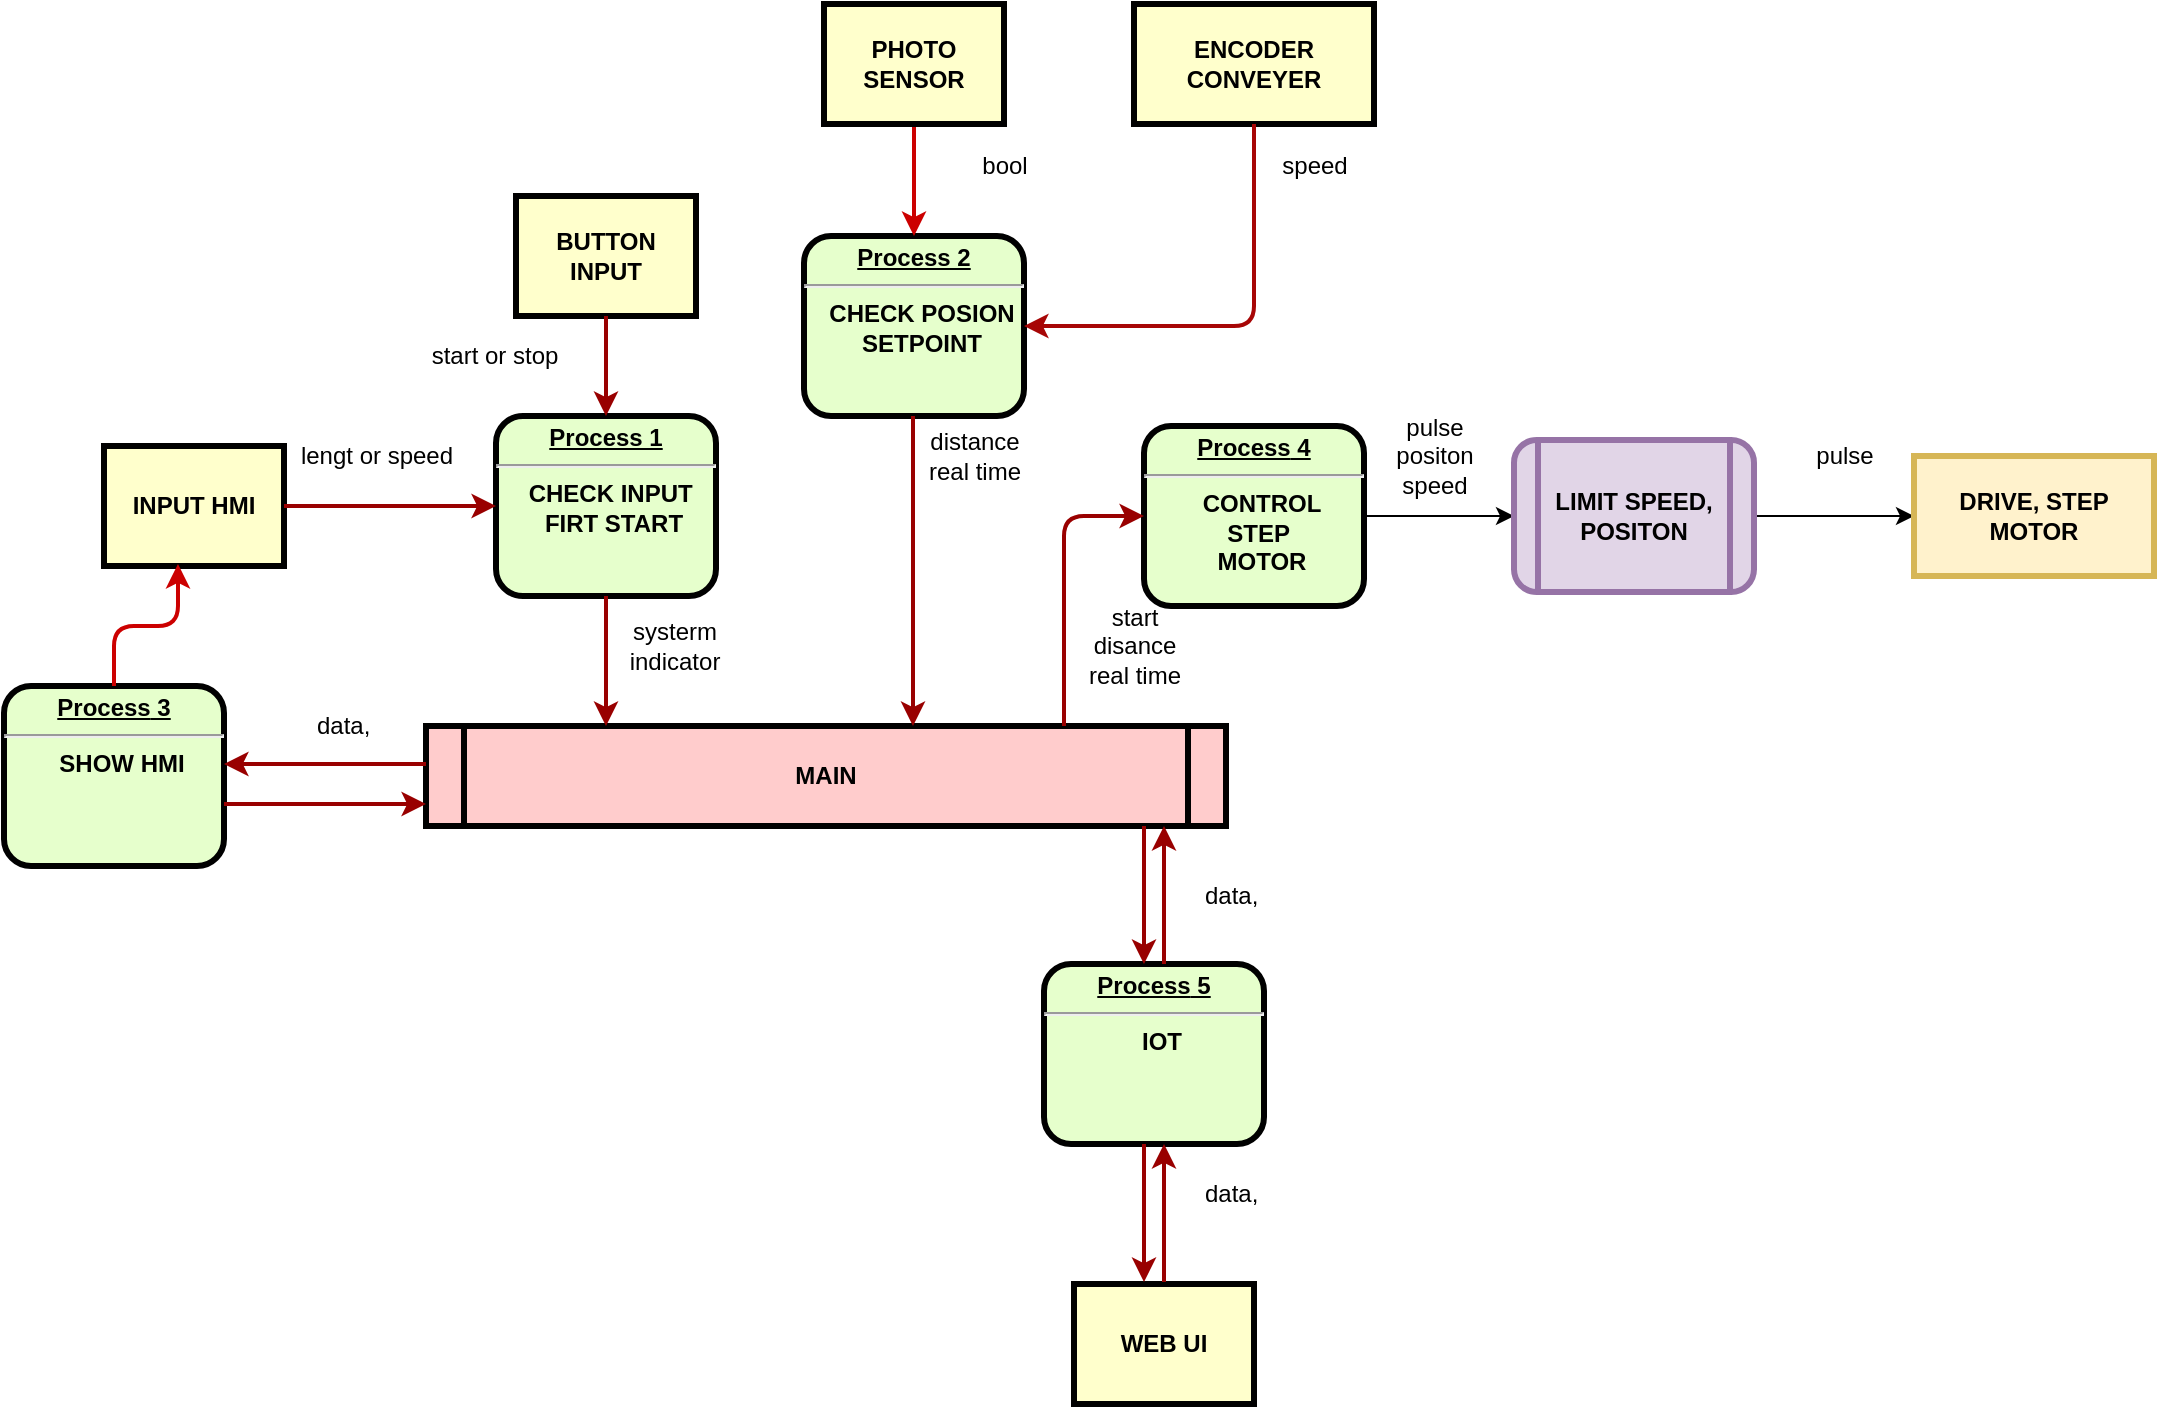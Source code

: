 <mxfile version="24.2.1" type="github">
  <diagram name="Page-1" id="c7558073-3199-34d8-9f00-42111426c3f3">
    <mxGraphModel dx="2108" dy="521" grid="1" gridSize="10" guides="1" tooltips="1" connect="1" arrows="1" fold="1" page="1" pageScale="1" pageWidth="826" pageHeight="1169" background="none" math="0" shadow="0">
      <root>
        <mxCell id="0" />
        <mxCell id="1" parent="0" />
        <mxCell id="2" value="&lt;p style=&quot;margin: 0px; margin-top: 4px; text-align: center; text-decoration: underline;&quot;&gt;&lt;strong&gt;Process 1&lt;br&gt;&lt;/strong&gt;&lt;/p&gt;&lt;hr&gt;&lt;p style=&quot;margin: 0px; margin-left: 8px;&quot;&gt;CHECK INPUT&amp;nbsp;&lt;/p&gt;&lt;p style=&quot;margin: 0px; margin-left: 8px;&quot;&gt;FIRT START&lt;/p&gt;" style="verticalAlign=middle;align=center;overflow=fill;fontSize=12;fontFamily=Helvetica;html=1;rounded=1;fontStyle=1;strokeWidth=3;fillColor=#E6FFCC" parent="1" vertex="1">
          <mxGeometry x="236" y="236" width="110" height="90" as="geometry" />
        </mxCell>
        <mxCell id="3" value="BUTTON&#xa;INPUT" style="whiteSpace=wrap;align=center;verticalAlign=middle;fontStyle=1;strokeWidth=3;fillColor=#FFFFCC" parent="1" vertex="1">
          <mxGeometry x="246" y="126" width="90" height="60" as="geometry" />
        </mxCell>
        <mxCell id="4" value="INPUT HMI" style="whiteSpace=wrap;align=center;verticalAlign=middle;fontStyle=1;strokeWidth=3;fillColor=#FFFFCC" parent="1" vertex="1">
          <mxGeometry x="40" y="251" width="90" height="60" as="geometry" />
        </mxCell>
        <mxCell id="5" value="MAIN" style="shape=process;whiteSpace=wrap;align=center;verticalAlign=middle;size=0.048;fontStyle=1;strokeWidth=3;fillColor=#FFCCCC" parent="1" vertex="1">
          <mxGeometry x="201.0" y="391" width="400" height="50" as="geometry" />
        </mxCell>
        <mxCell id="6" value="&lt;p style=&quot;margin: 0px; margin-top: 4px; text-align: center; text-decoration: underline;&quot;&gt;&lt;strong&gt;Process 2&lt;br&gt;&lt;/strong&gt;&lt;/p&gt;&lt;hr&gt;&lt;p style=&quot;margin: 0px; margin-left: 8px;&quot;&gt;CHECK POSION&lt;/p&gt;&lt;p style=&quot;margin: 0px; margin-left: 8px;&quot;&gt;SETPOINT&lt;/p&gt;" style="verticalAlign=middle;align=center;overflow=fill;fontSize=12;fontFamily=Helvetica;html=1;rounded=1;fontStyle=1;strokeWidth=3;fillColor=#E6FFCC" parent="1" vertex="1">
          <mxGeometry x="390" y="146" width="110" height="90" as="geometry" />
        </mxCell>
        <mxCell id="7" value="&lt;p style=&quot;margin: 0px; margin-top: 4px; text-align: center; text-decoration: underline;&quot;&gt;&lt;strong&gt;&lt;strong&gt;Process&lt;/strong&gt; 3&lt;br&gt;&lt;/strong&gt;&lt;/p&gt;&lt;hr&gt;&lt;p style=&quot;margin: 0px; margin-left: 8px;&quot;&gt;SHOW HMI&lt;/p&gt;" style="verticalAlign=middle;align=center;overflow=fill;fontSize=12;fontFamily=Helvetica;html=1;rounded=1;fontStyle=1;strokeWidth=3;fillColor=#E6FFCC" parent="1" vertex="1">
          <mxGeometry x="-10" y="371" width="110" height="90" as="geometry" />
        </mxCell>
        <mxCell id="XBqMs2SMEyaYvJYr8qza-111" value="" style="edgeStyle=orthogonalEdgeStyle;rounded=0;orthogonalLoop=1;jettySize=auto;html=1;" edge="1" parent="1" source="8" target="XBqMs2SMEyaYvJYr8qza-110">
          <mxGeometry relative="1" as="geometry" />
        </mxCell>
        <mxCell id="8" value="&lt;p style=&quot;margin: 0px; margin-top: 4px; text-align: center; text-decoration: underline;&quot;&gt;&lt;strong&gt;&lt;strong&gt;Process&lt;/strong&gt; 4&lt;br&gt;&lt;/strong&gt;&lt;/p&gt;&lt;hr&gt;&lt;p style=&quot;margin: 0px; margin-left: 8px;&quot;&gt;CONTROL&lt;/p&gt;&lt;p style=&quot;margin: 0px; margin-left: 8px;&quot;&gt;STEP&amp;nbsp;&lt;/p&gt;&lt;p style=&quot;margin: 0px; margin-left: 8px;&quot;&gt;MOTOR&lt;/p&gt;" style="verticalAlign=middle;align=center;overflow=fill;fontSize=12;fontFamily=Helvetica;html=1;rounded=1;fontStyle=1;strokeWidth=3;fillColor=#E6FFCC" parent="1" vertex="1">
          <mxGeometry x="560" y="241" width="110" height="90" as="geometry" />
        </mxCell>
        <mxCell id="9" value="&lt;p style=&quot;margin: 0px; margin-top: 4px; text-align: center; text-decoration: underline;&quot;&gt;&lt;strong&gt;&lt;strong&gt;Process&lt;/strong&gt; 5&lt;br&gt;&lt;/strong&gt;&lt;/p&gt;&lt;hr&gt;&lt;p style=&quot;margin: 0px; margin-left: 8px;&quot;&gt;IOT&lt;/p&gt;" style="verticalAlign=middle;align=center;overflow=fill;fontSize=12;fontFamily=Helvetica;html=1;rounded=1;fontStyle=1;strokeWidth=3;fillColor=#E6FFCC" parent="1" vertex="1">
          <mxGeometry x="510" y="510" width="110" height="90" as="geometry" />
        </mxCell>
        <mxCell id="XBqMs2SMEyaYvJYr8qza-96" value="" style="edgeStyle=orthogonalEdgeStyle;rounded=0;orthogonalLoop=1;jettySize=auto;html=1;fillColor=#ffe6cc;strokeColor=#CC0000;strokeWidth=2;" edge="1" parent="1" source="12" target="6">
          <mxGeometry relative="1" as="geometry" />
        </mxCell>
        <mxCell id="12" value="PHOTO&#xa;SENSOR" style="whiteSpace=wrap;align=center;verticalAlign=middle;fontStyle=1;strokeWidth=3;fillColor=#FFFFCC" parent="1" vertex="1">
          <mxGeometry x="400" y="30.0" width="90" height="60" as="geometry" />
        </mxCell>
        <mxCell id="15" value="WEB UI" style="whiteSpace=wrap;align=center;verticalAlign=middle;fontStyle=1;strokeWidth=3;fillColor=#FFFFCC" parent="1" vertex="1">
          <mxGeometry x="525.0" y="670" width="90" height="60" as="geometry" />
        </mxCell>
        <mxCell id="36" value="" style="edgeStyle=none;noEdgeStyle=1;strokeColor=#990000;strokeWidth=2" parent="1" source="3" target="2" edge="1">
          <mxGeometry width="100" height="100" relative="1" as="geometry">
            <mxPoint x="20" y="250" as="sourcePoint" />
            <mxPoint x="120" y="150" as="targetPoint" />
          </mxGeometry>
        </mxCell>
        <mxCell id="37" value="" style="edgeStyle=none;noEdgeStyle=1;strokeColor=#990000;strokeWidth=2" parent="1" source="4" target="2" edge="1">
          <mxGeometry width="100" height="100" relative="1" as="geometry">
            <mxPoint x="280" y="190" as="sourcePoint" />
            <mxPoint x="380" y="90" as="targetPoint" />
          </mxGeometry>
        </mxCell>
        <mxCell id="56" value="" style="edgeStyle=elbowEdgeStyle;elbow=horizontal;strokeColor=#990000;strokeWidth=2" parent="1" source="2" target="5" edge="1">
          <mxGeometry width="100" height="100" relative="1" as="geometry">
            <mxPoint x="50" y="500" as="sourcePoint" />
            <mxPoint x="150" y="400" as="targetPoint" />
            <Array as="points">
              <mxPoint x="291" y="360" />
            </Array>
          </mxGeometry>
        </mxCell>
        <mxCell id="59" value="" style="edgeStyle=elbowEdgeStyle;elbow=horizontal;strokeColor=#990000;strokeWidth=2" parent="1" edge="1">
          <mxGeometry width="100" height="100" relative="1" as="geometry">
            <mxPoint x="444.5" y="236" as="sourcePoint" />
            <mxPoint x="444.5" y="391" as="targetPoint" />
            <Array as="points">
              <mxPoint x="444.5" y="320" />
            </Array>
          </mxGeometry>
        </mxCell>
        <mxCell id="69" value="" style="edgeStyle=segmentEdgeStyle;strokeColor=#990000;strokeWidth=2" parent="1" source="5" target="8" edge="1">
          <mxGeometry width="100" height="100" relative="1" as="geometry">
            <mxPoint x="340" y="360" as="sourcePoint" />
            <mxPoint x="440" y="260" as="targetPoint" />
            <Array as="points">
              <mxPoint x="520" y="286" />
            </Array>
          </mxGeometry>
        </mxCell>
        <mxCell id="72" value="" style="edgeStyle=elbowEdgeStyle;elbow=vertical;strokeColor=#990000;strokeWidth=2" parent="1" source="5" target="7" edge="1">
          <mxGeometry width="100" height="100" relative="1" as="geometry">
            <mxPoint x="500" y="500" as="sourcePoint" />
            <mxPoint x="600" y="400" as="targetPoint" />
            <Array as="points">
              <mxPoint x="200" y="410" />
            </Array>
          </mxGeometry>
        </mxCell>
        <mxCell id="73" value="" style="edgeStyle=elbowEdgeStyle;elbow=vertical;strokeColor=#990000;strokeWidth=2" parent="1" source="7" target="5" edge="1">
          <mxGeometry width="100" height="100" relative="1" as="geometry">
            <mxPoint x="460" y="500" as="sourcePoint" />
            <mxPoint x="560" y="400" as="targetPoint" />
            <Array as="points">
              <mxPoint x="200" y="430" />
            </Array>
          </mxGeometry>
        </mxCell>
        <mxCell id="76" value="" style="edgeStyle=elbowEdgeStyle;elbow=horizontal;strokeColor=#990000;strokeWidth=2" parent="1" source="9" target="5" edge="1">
          <mxGeometry width="100" height="100" relative="1" as="geometry">
            <mxPoint x="420" y="580" as="sourcePoint" />
            <mxPoint x="520" y="480" as="targetPoint" />
            <Array as="points">
              <mxPoint x="570" y="470" />
            </Array>
          </mxGeometry>
        </mxCell>
        <mxCell id="77" value="" style="edgeStyle=elbowEdgeStyle;elbow=horizontal;strokeColor=#990000;strokeWidth=2" parent="1" source="5" target="9" edge="1">
          <mxGeometry width="100" height="100" relative="1" as="geometry">
            <mxPoint x="400" y="590" as="sourcePoint" />
            <mxPoint x="500" y="490" as="targetPoint" />
            <Array as="points">
              <mxPoint x="560" y="480" />
            </Array>
          </mxGeometry>
        </mxCell>
        <mxCell id="XBqMs2SMEyaYvJYr8qza-97" value="ENCODER&lt;div&gt;CONVEYER&lt;/div&gt;" style="whiteSpace=wrap;html=1;fillColor=#FFFFCC;fontStyle=1;strokeWidth=3;" vertex="1" parent="1">
          <mxGeometry x="555" y="30.0" width="120" height="60" as="geometry" />
        </mxCell>
        <mxCell id="XBqMs2SMEyaYvJYr8qza-100" value="" style="endArrow=classic;html=1;rounded=1;entryX=1;entryY=0.5;entryDx=0;entryDy=0;exitX=0.5;exitY=1;exitDx=0;exitDy=0;edgeStyle=elbowEdgeStyle;curved=0;strokeWidth=2;strokeColor=#a70606;" edge="1" parent="1" source="XBqMs2SMEyaYvJYr8qza-97" target="6">
          <mxGeometry width="50" height="50" relative="1" as="geometry">
            <mxPoint x="540" y="196" as="sourcePoint" />
            <mxPoint x="590" y="146" as="targetPoint" />
            <Array as="points">
              <mxPoint x="615" y="150" />
            </Array>
          </mxGeometry>
        </mxCell>
        <mxCell id="XBqMs2SMEyaYvJYr8qza-101" value="" style="endArrow=classic;html=1;rounded=1;entryX=0.411;entryY=0.983;entryDx=0;entryDy=0;entryPerimeter=0;exitX=0.5;exitY=0;exitDx=0;exitDy=0;edgeStyle=orthogonalEdgeStyle;strokeWidth=2;curved=0;strokeColor=#CC0000;" edge="1" parent="1" source="7" target="4">
          <mxGeometry width="50" height="50" relative="1" as="geometry">
            <mxPoint x="390" y="430" as="sourcePoint" />
            <mxPoint x="440" y="380" as="targetPoint" />
          </mxGeometry>
        </mxCell>
        <mxCell id="XBqMs2SMEyaYvJYr8qza-103" value="lengt or speed" style="text;html=1;align=center;verticalAlign=middle;resizable=0;points=[];autosize=1;strokeColor=none;fillColor=none;" vertex="1" parent="1">
          <mxGeometry x="126" y="241" width="100" height="30" as="geometry" />
        </mxCell>
        <mxCell id="XBqMs2SMEyaYvJYr8qza-104" value="start or stop" style="text;html=1;align=center;verticalAlign=middle;resizable=0;points=[];autosize=1;strokeColor=none;fillColor=none;" vertex="1" parent="1">
          <mxGeometry x="190" y="191" width="90" height="30" as="geometry" />
        </mxCell>
        <mxCell id="XBqMs2SMEyaYvJYr8qza-105" value="bool" style="text;html=1;align=center;verticalAlign=middle;resizable=0;points=[];autosize=1;strokeColor=none;fillColor=none;" vertex="1" parent="1">
          <mxGeometry x="465" y="96" width="50" height="30" as="geometry" />
        </mxCell>
        <mxCell id="XBqMs2SMEyaYvJYr8qza-106" value="speed" style="text;html=1;align=center;verticalAlign=middle;resizable=0;points=[];autosize=1;strokeColor=none;fillColor=none;" vertex="1" parent="1">
          <mxGeometry x="615" y="96" width="60" height="30" as="geometry" />
        </mxCell>
        <mxCell id="XBqMs2SMEyaYvJYr8qza-107" value="distance&lt;div&gt;real time&lt;/div&gt;" style="text;html=1;align=center;verticalAlign=middle;resizable=0;points=[];autosize=1;strokeColor=none;fillColor=none;" vertex="1" parent="1">
          <mxGeometry x="440" y="236" width="70" height="40" as="geometry" />
        </mxCell>
        <mxCell id="XBqMs2SMEyaYvJYr8qza-108" value="systerm&lt;div&gt;indicator&lt;/div&gt;" style="text;html=1;align=center;verticalAlign=middle;resizable=0;points=[];autosize=1;strokeColor=none;fillColor=none;" vertex="1" parent="1">
          <mxGeometry x="290" y="331" width="70" height="40" as="geometry" />
        </mxCell>
        <mxCell id="XBqMs2SMEyaYvJYr8qza-109" value="start&lt;div&gt;disance&lt;/div&gt;&lt;div&gt;real time&lt;/div&gt;" style="text;html=1;align=center;verticalAlign=middle;resizable=0;points=[];autosize=1;strokeColor=none;fillColor=none;" vertex="1" parent="1">
          <mxGeometry x="520" y="321" width="70" height="60" as="geometry" />
        </mxCell>
        <mxCell id="XBqMs2SMEyaYvJYr8qza-113" value="" style="edgeStyle=orthogonalEdgeStyle;rounded=0;orthogonalLoop=1;jettySize=auto;html=1;" edge="1" parent="1" source="XBqMs2SMEyaYvJYr8qza-110" target="XBqMs2SMEyaYvJYr8qza-112">
          <mxGeometry relative="1" as="geometry" />
        </mxCell>
        <mxCell id="XBqMs2SMEyaYvJYr8qza-110" value="LIMIT SPEED,&lt;div&gt;POSITON&lt;/div&gt;" style="shape=process;whiteSpace=wrap;html=1;backgroundOutline=1;fillColor=#e1d5e7;rounded=1;fontStyle=1;strokeWidth=3;strokeColor=#9673a6;" vertex="1" parent="1">
          <mxGeometry x="745" y="248" width="120" height="76" as="geometry" />
        </mxCell>
        <mxCell id="XBqMs2SMEyaYvJYr8qza-112" value="DRIVE, STEP MOTOR" style="whiteSpace=wrap;html=1;fillColor=#fff2cc;strokeColor=#d6b656;rounded=1;fontStyle=1;strokeWidth=3;arcSize=0;" vertex="1" parent="1">
          <mxGeometry x="945" y="256" width="120" height="60" as="geometry" />
        </mxCell>
        <mxCell id="XBqMs2SMEyaYvJYr8qza-114" value="pulse&lt;div&gt;positon&lt;/div&gt;&lt;div&gt;speed&lt;/div&gt;" style="text;html=1;align=center;verticalAlign=middle;resizable=0;points=[];autosize=1;strokeColor=none;fillColor=none;" vertex="1" parent="1">
          <mxGeometry x="675" y="226" width="60" height="60" as="geometry" />
        </mxCell>
        <mxCell id="XBqMs2SMEyaYvJYr8qza-115" value="pulse" style="text;html=1;align=center;verticalAlign=middle;resizable=0;points=[];autosize=1;strokeColor=none;fillColor=none;" vertex="1" parent="1">
          <mxGeometry x="885" y="241" width="50" height="30" as="geometry" />
        </mxCell>
        <mxCell id="XBqMs2SMEyaYvJYr8qza-116" value="data,&amp;nbsp;" style="text;html=1;align=center;verticalAlign=middle;resizable=0;points=[];autosize=1;strokeColor=none;fillColor=none;" vertex="1" parent="1">
          <mxGeometry x="136" y="376" width="50" height="30" as="geometry" />
        </mxCell>
        <mxCell id="XBqMs2SMEyaYvJYr8qza-117" value="data,&amp;nbsp;" style="text;html=1;align=center;verticalAlign=middle;resizable=0;points=[];autosize=1;strokeColor=none;fillColor=none;" vertex="1" parent="1">
          <mxGeometry x="580" y="461" width="50" height="30" as="geometry" />
        </mxCell>
        <mxCell id="XBqMs2SMEyaYvJYr8qza-118" value="data,&amp;nbsp;" style="text;html=1;align=center;verticalAlign=middle;resizable=0;points=[];autosize=1;strokeColor=none;fillColor=none;" vertex="1" parent="1">
          <mxGeometry x="580" y="610" width="50" height="30" as="geometry" />
        </mxCell>
        <mxCell id="XBqMs2SMEyaYvJYr8qza-119" value="" style="edgeStyle=elbowEdgeStyle;elbow=horizontal;strokeColor=#990000;strokeWidth=2" edge="1" parent="1">
          <mxGeometry width="100" height="100" relative="1" as="geometry">
            <mxPoint x="570" y="669" as="sourcePoint" />
            <mxPoint x="570" y="600" as="targetPoint" />
            <Array as="points">
              <mxPoint x="570" y="629" />
            </Array>
          </mxGeometry>
        </mxCell>
        <mxCell id="XBqMs2SMEyaYvJYr8qza-120" value="" style="edgeStyle=elbowEdgeStyle;elbow=horizontal;strokeColor=#990000;strokeWidth=2" edge="1" parent="1">
          <mxGeometry width="100" height="100" relative="1" as="geometry">
            <mxPoint x="560" y="600" as="sourcePoint" />
            <mxPoint x="560" y="669" as="targetPoint" />
            <Array as="points">
              <mxPoint x="560" y="639" />
            </Array>
          </mxGeometry>
        </mxCell>
      </root>
    </mxGraphModel>
  </diagram>
</mxfile>
